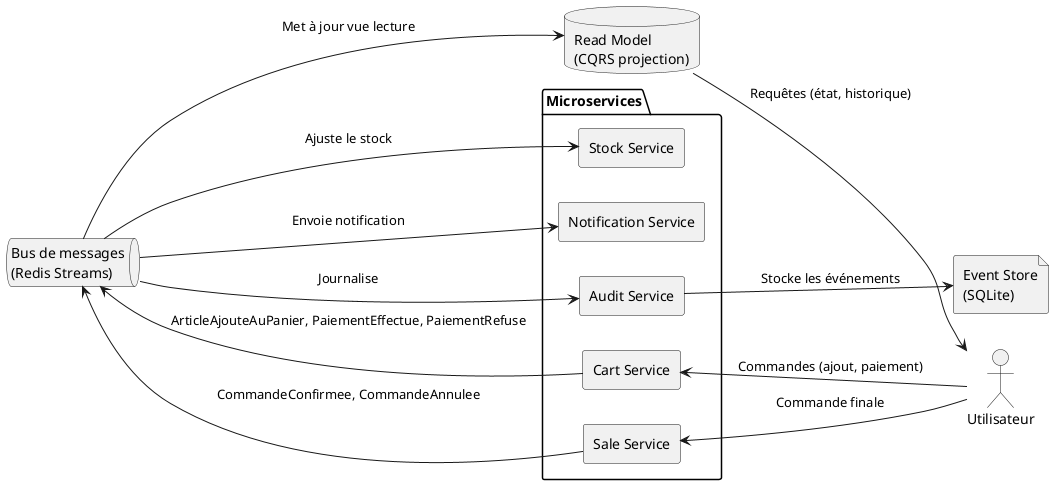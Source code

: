@startuml
skinparam componentStyle rectangle
left to right direction

actor "Utilisateur" as User

package "Microservices" {
    [Cart Service] as Cart
    [Stock Service] as Stock
    [Sale Service] as Sale
    [Notification Service] as Notify
    [Audit Service] as Audit
}

file "Event Store\n(SQLite)" as Store
queue "Bus de messages\n(Redis Streams)" as Bus
database "Read Model\n(CQRS projection)" as ReadModel

User --> Cart : Commandes (ajout, paiement)
User --> Sale : Commande finale

Cart --> Bus : ArticleAjouteAuPanier, PaiementEffectue, PaiementRefuse
Sale --> Bus : CommandeConfirmee, CommandeAnnulee

Bus --> Stock : Ajuste le stock
Bus --> Notify : Envoie notification
Bus --> Audit : Journalise
Bus --> ReadModel : Met à jour vue lecture

Audit --> Store : Stocke les événements

ReadModel --> User : Requêtes (état, historique)

@enduml
